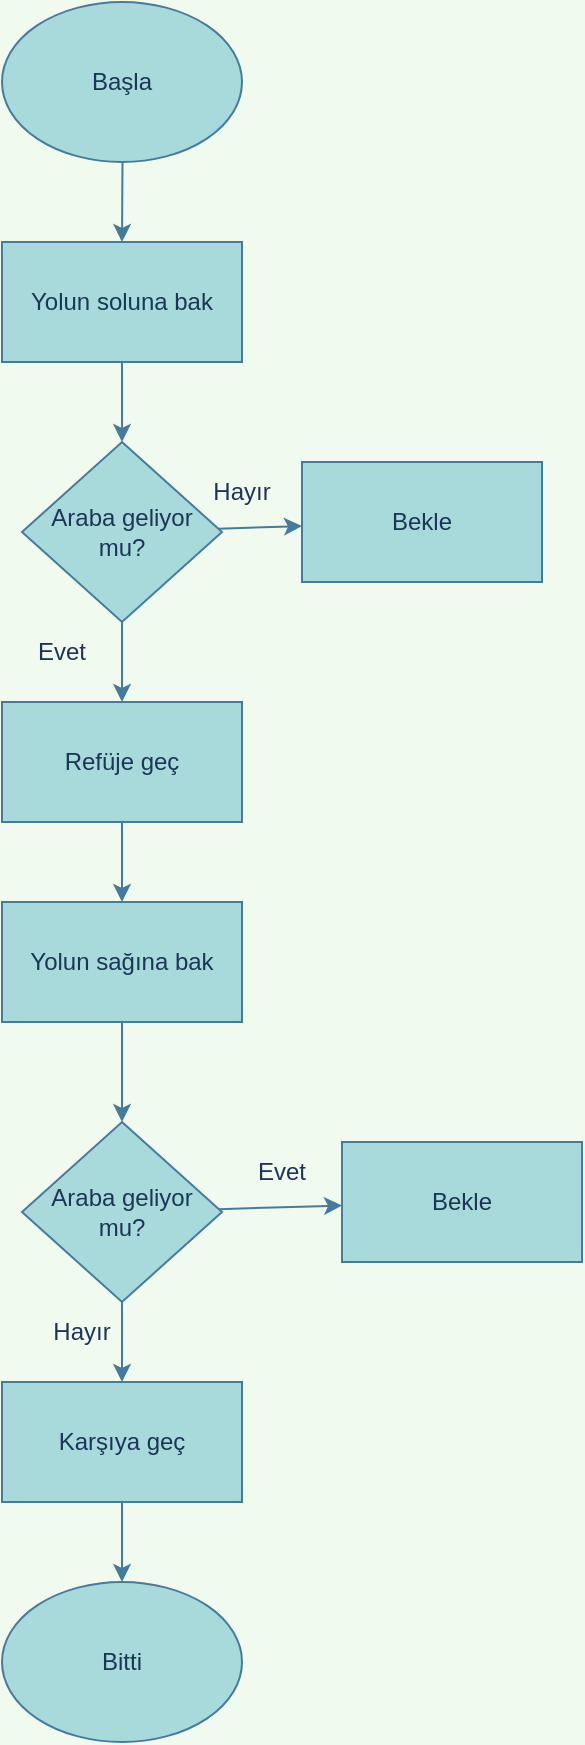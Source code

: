 <mxfile version="20.1.1" type="github">
  <diagram id="HEKm_T6-IhRAq85mvWcf" name="Sayfa -1">
    <mxGraphModel dx="862" dy="460" grid="1" gridSize="10" guides="1" tooltips="1" connect="1" arrows="1" fold="1" page="1" pageScale="1" pageWidth="827" pageHeight="1169" background="#F1FAEE" math="0" shadow="0">
      <root>
        <mxCell id="0" />
        <mxCell id="1" parent="0" />
        <mxCell id="5n8UnpA-zBXjOVWRpKqm-11" style="edgeStyle=none;rounded=0;orthogonalLoop=1;jettySize=auto;html=1;entryX=0.5;entryY=0;entryDx=0;entryDy=0;labelBackgroundColor=#F1FAEE;strokeColor=#457B9D;fontColor=#1D3557;" edge="1" parent="1" source="5n8UnpA-zBXjOVWRpKqm-1" target="5n8UnpA-zBXjOVWRpKqm-3">
          <mxGeometry relative="1" as="geometry" />
        </mxCell>
        <mxCell id="5n8UnpA-zBXjOVWRpKqm-1" value="Başla" style="ellipse;whiteSpace=wrap;html=1;fillColor=#A8DADC;strokeColor=#457B9D;fontColor=#1D3557;rounded=0;" vertex="1" parent="1">
          <mxGeometry x="220" y="20" width="120" height="80" as="geometry" />
        </mxCell>
        <mxCell id="5n8UnpA-zBXjOVWRpKqm-2" value="Bitti" style="ellipse;whiteSpace=wrap;html=1;fillColor=#A8DADC;strokeColor=#457B9D;fontColor=#1D3557;rounded=0;" vertex="1" parent="1">
          <mxGeometry x="220" y="810" width="120" height="80" as="geometry" />
        </mxCell>
        <mxCell id="5n8UnpA-zBXjOVWRpKqm-12" value="" style="edgeStyle=none;rounded=0;orthogonalLoop=1;jettySize=auto;html=1;labelBackgroundColor=#F1FAEE;strokeColor=#457B9D;fontColor=#1D3557;" edge="1" parent="1" source="5n8UnpA-zBXjOVWRpKqm-3" target="5n8UnpA-zBXjOVWRpKqm-4">
          <mxGeometry relative="1" as="geometry" />
        </mxCell>
        <mxCell id="5n8UnpA-zBXjOVWRpKqm-3" value="Yolun soluna bak" style="rounded=0;whiteSpace=wrap;html=1;fillColor=#A8DADC;strokeColor=#457B9D;fontColor=#1D3557;" vertex="1" parent="1">
          <mxGeometry x="220" y="140" width="120" height="60" as="geometry" />
        </mxCell>
        <mxCell id="5n8UnpA-zBXjOVWRpKqm-13" value="" style="edgeStyle=none;rounded=0;orthogonalLoop=1;jettySize=auto;html=1;labelBackgroundColor=#F1FAEE;strokeColor=#457B9D;fontColor=#1D3557;" edge="1" parent="1" source="5n8UnpA-zBXjOVWRpKqm-4" target="5n8UnpA-zBXjOVWRpKqm-5">
          <mxGeometry relative="1" as="geometry" />
        </mxCell>
        <mxCell id="5n8UnpA-zBXjOVWRpKqm-14" value="" style="edgeStyle=none;rounded=0;orthogonalLoop=1;jettySize=auto;html=1;labelBackgroundColor=#F1FAEE;strokeColor=#457B9D;fontColor=#1D3557;" edge="1" parent="1" source="5n8UnpA-zBXjOVWRpKqm-4" target="5n8UnpA-zBXjOVWRpKqm-6">
          <mxGeometry relative="1" as="geometry" />
        </mxCell>
        <mxCell id="5n8UnpA-zBXjOVWRpKqm-4" value="Araba geliyor &lt;br&gt;mu?" style="rhombus;whiteSpace=wrap;html=1;fillColor=#A8DADC;strokeColor=#457B9D;fontColor=#1D3557;rounded=0;" vertex="1" parent="1">
          <mxGeometry x="230" y="240" width="100" height="90" as="geometry" />
        </mxCell>
        <mxCell id="5n8UnpA-zBXjOVWRpKqm-5" value="Bekle" style="rounded=0;whiteSpace=wrap;html=1;fillColor=#A8DADC;strokeColor=#457B9D;fontColor=#1D3557;" vertex="1" parent="1">
          <mxGeometry x="370" y="250" width="120" height="60" as="geometry" />
        </mxCell>
        <mxCell id="5n8UnpA-zBXjOVWRpKqm-15" value="" style="edgeStyle=none;rounded=0;orthogonalLoop=1;jettySize=auto;html=1;labelBackgroundColor=#F1FAEE;strokeColor=#457B9D;fontColor=#1D3557;" edge="1" parent="1" source="5n8UnpA-zBXjOVWRpKqm-6" target="5n8UnpA-zBXjOVWRpKqm-7">
          <mxGeometry relative="1" as="geometry" />
        </mxCell>
        <mxCell id="5n8UnpA-zBXjOVWRpKqm-6" value="Refüje geç" style="rounded=0;whiteSpace=wrap;html=1;fillColor=#A8DADC;strokeColor=#457B9D;fontColor=#1D3557;" vertex="1" parent="1">
          <mxGeometry x="220" y="370" width="120" height="60" as="geometry" />
        </mxCell>
        <mxCell id="5n8UnpA-zBXjOVWRpKqm-16" value="" style="edgeStyle=none;rounded=0;orthogonalLoop=1;jettySize=auto;html=1;labelBackgroundColor=#F1FAEE;strokeColor=#457B9D;fontColor=#1D3557;" edge="1" parent="1" source="5n8UnpA-zBXjOVWRpKqm-7" target="5n8UnpA-zBXjOVWRpKqm-8">
          <mxGeometry relative="1" as="geometry" />
        </mxCell>
        <mxCell id="5n8UnpA-zBXjOVWRpKqm-7" value="Yolun sağına bak" style="rounded=0;whiteSpace=wrap;html=1;fillColor=#A8DADC;strokeColor=#457B9D;fontColor=#1D3557;" vertex="1" parent="1">
          <mxGeometry x="220" y="470" width="120" height="60" as="geometry" />
        </mxCell>
        <mxCell id="5n8UnpA-zBXjOVWRpKqm-17" value="" style="edgeStyle=none;rounded=0;orthogonalLoop=1;jettySize=auto;html=1;labelBackgroundColor=#F1FAEE;strokeColor=#457B9D;fontColor=#1D3557;" edge="1" parent="1" source="5n8UnpA-zBXjOVWRpKqm-8" target="5n8UnpA-zBXjOVWRpKqm-9">
          <mxGeometry relative="1" as="geometry" />
        </mxCell>
        <mxCell id="5n8UnpA-zBXjOVWRpKqm-18" value="" style="edgeStyle=none;rounded=0;orthogonalLoop=1;jettySize=auto;html=1;labelBackgroundColor=#F1FAEE;strokeColor=#457B9D;fontColor=#1D3557;" edge="1" parent="1" source="5n8UnpA-zBXjOVWRpKqm-8" target="5n8UnpA-zBXjOVWRpKqm-10">
          <mxGeometry relative="1" as="geometry" />
        </mxCell>
        <mxCell id="5n8UnpA-zBXjOVWRpKqm-8" value="Araba geliyor &lt;br&gt;mu?" style="rhombus;whiteSpace=wrap;html=1;fillColor=#A8DADC;strokeColor=#457B9D;fontColor=#1D3557;rounded=0;" vertex="1" parent="1">
          <mxGeometry x="230" y="580" width="100" height="90" as="geometry" />
        </mxCell>
        <mxCell id="5n8UnpA-zBXjOVWRpKqm-9" value="Bekle" style="rounded=0;whiteSpace=wrap;html=1;fillColor=#A8DADC;strokeColor=#457B9D;fontColor=#1D3557;" vertex="1" parent="1">
          <mxGeometry x="390" y="590" width="120" height="60" as="geometry" />
        </mxCell>
        <mxCell id="5n8UnpA-zBXjOVWRpKqm-19" value="" style="edgeStyle=none;rounded=0;orthogonalLoop=1;jettySize=auto;html=1;labelBackgroundColor=#F1FAEE;strokeColor=#457B9D;fontColor=#1D3557;" edge="1" parent="1" source="5n8UnpA-zBXjOVWRpKqm-10" target="5n8UnpA-zBXjOVWRpKqm-2">
          <mxGeometry relative="1" as="geometry" />
        </mxCell>
        <mxCell id="5n8UnpA-zBXjOVWRpKqm-10" value="Karşıya geç" style="rounded=0;whiteSpace=wrap;html=1;fillColor=#A8DADC;strokeColor=#457B9D;fontColor=#1D3557;" vertex="1" parent="1">
          <mxGeometry x="220" y="710" width="120" height="60" as="geometry" />
        </mxCell>
        <mxCell id="5n8UnpA-zBXjOVWRpKqm-20" value="Hayır" style="text;html=1;strokeColor=none;fillColor=none;align=center;verticalAlign=middle;whiteSpace=wrap;rounded=0;fontColor=#1D3557;" vertex="1" parent="1">
          <mxGeometry x="310" y="250" width="60" height="30" as="geometry" />
        </mxCell>
        <mxCell id="5n8UnpA-zBXjOVWRpKqm-21" value="Evet" style="text;html=1;strokeColor=none;fillColor=none;align=center;verticalAlign=middle;whiteSpace=wrap;rounded=0;fontColor=#1D3557;" vertex="1" parent="1">
          <mxGeometry x="220" y="330" width="60" height="30" as="geometry" />
        </mxCell>
        <mxCell id="5n8UnpA-zBXjOVWRpKqm-22" value="Evet" style="text;html=1;strokeColor=none;fillColor=none;align=center;verticalAlign=middle;whiteSpace=wrap;rounded=0;fontColor=#1D3557;" vertex="1" parent="1">
          <mxGeometry x="330" y="590" width="60" height="30" as="geometry" />
        </mxCell>
        <mxCell id="5n8UnpA-zBXjOVWRpKqm-23" value="Hayır" style="text;html=1;strokeColor=none;fillColor=none;align=center;verticalAlign=middle;whiteSpace=wrap;rounded=0;fontColor=#1D3557;" vertex="1" parent="1">
          <mxGeometry x="230" y="670" width="60" height="30" as="geometry" />
        </mxCell>
      </root>
    </mxGraphModel>
  </diagram>
</mxfile>
